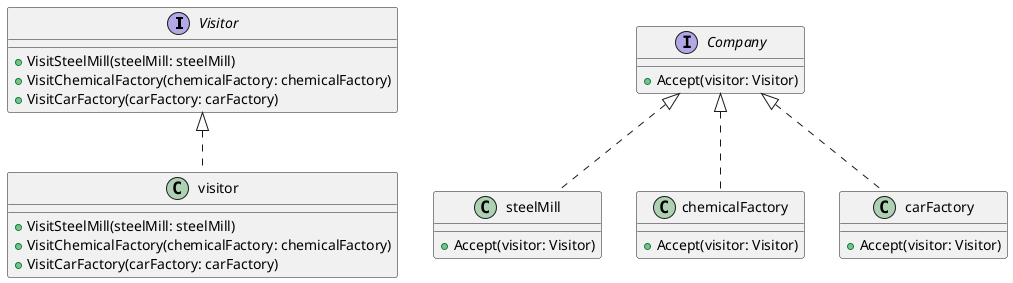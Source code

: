 @startuml
'https://plantuml.com/class-diagram

interface Visitor {
    +VisitSteelMill(steelMill: steelMill)
    +VisitChemicalFactory(chemicalFactory: chemicalFactory)
    +VisitCarFactory(carFactory: carFactory)
}

class visitor {
    +VisitSteelMill(steelMill: steelMill)
    +VisitChemicalFactory(chemicalFactory: chemicalFactory)
    +VisitCarFactory(carFactory: carFactory)
}

class visitor implements Visitor

interface Company {
    +Accept(visitor: Visitor)
}

class steelMill {
    +Accept(visitor: Visitor)
}

class chemicalFactory {
    +Accept(visitor: Visitor)
}

class carFactory {
    +Accept(visitor: Visitor)
}

class steelMill implements Company
class chemicalFactory implements Company
class carFactory implements Company

@enduml
